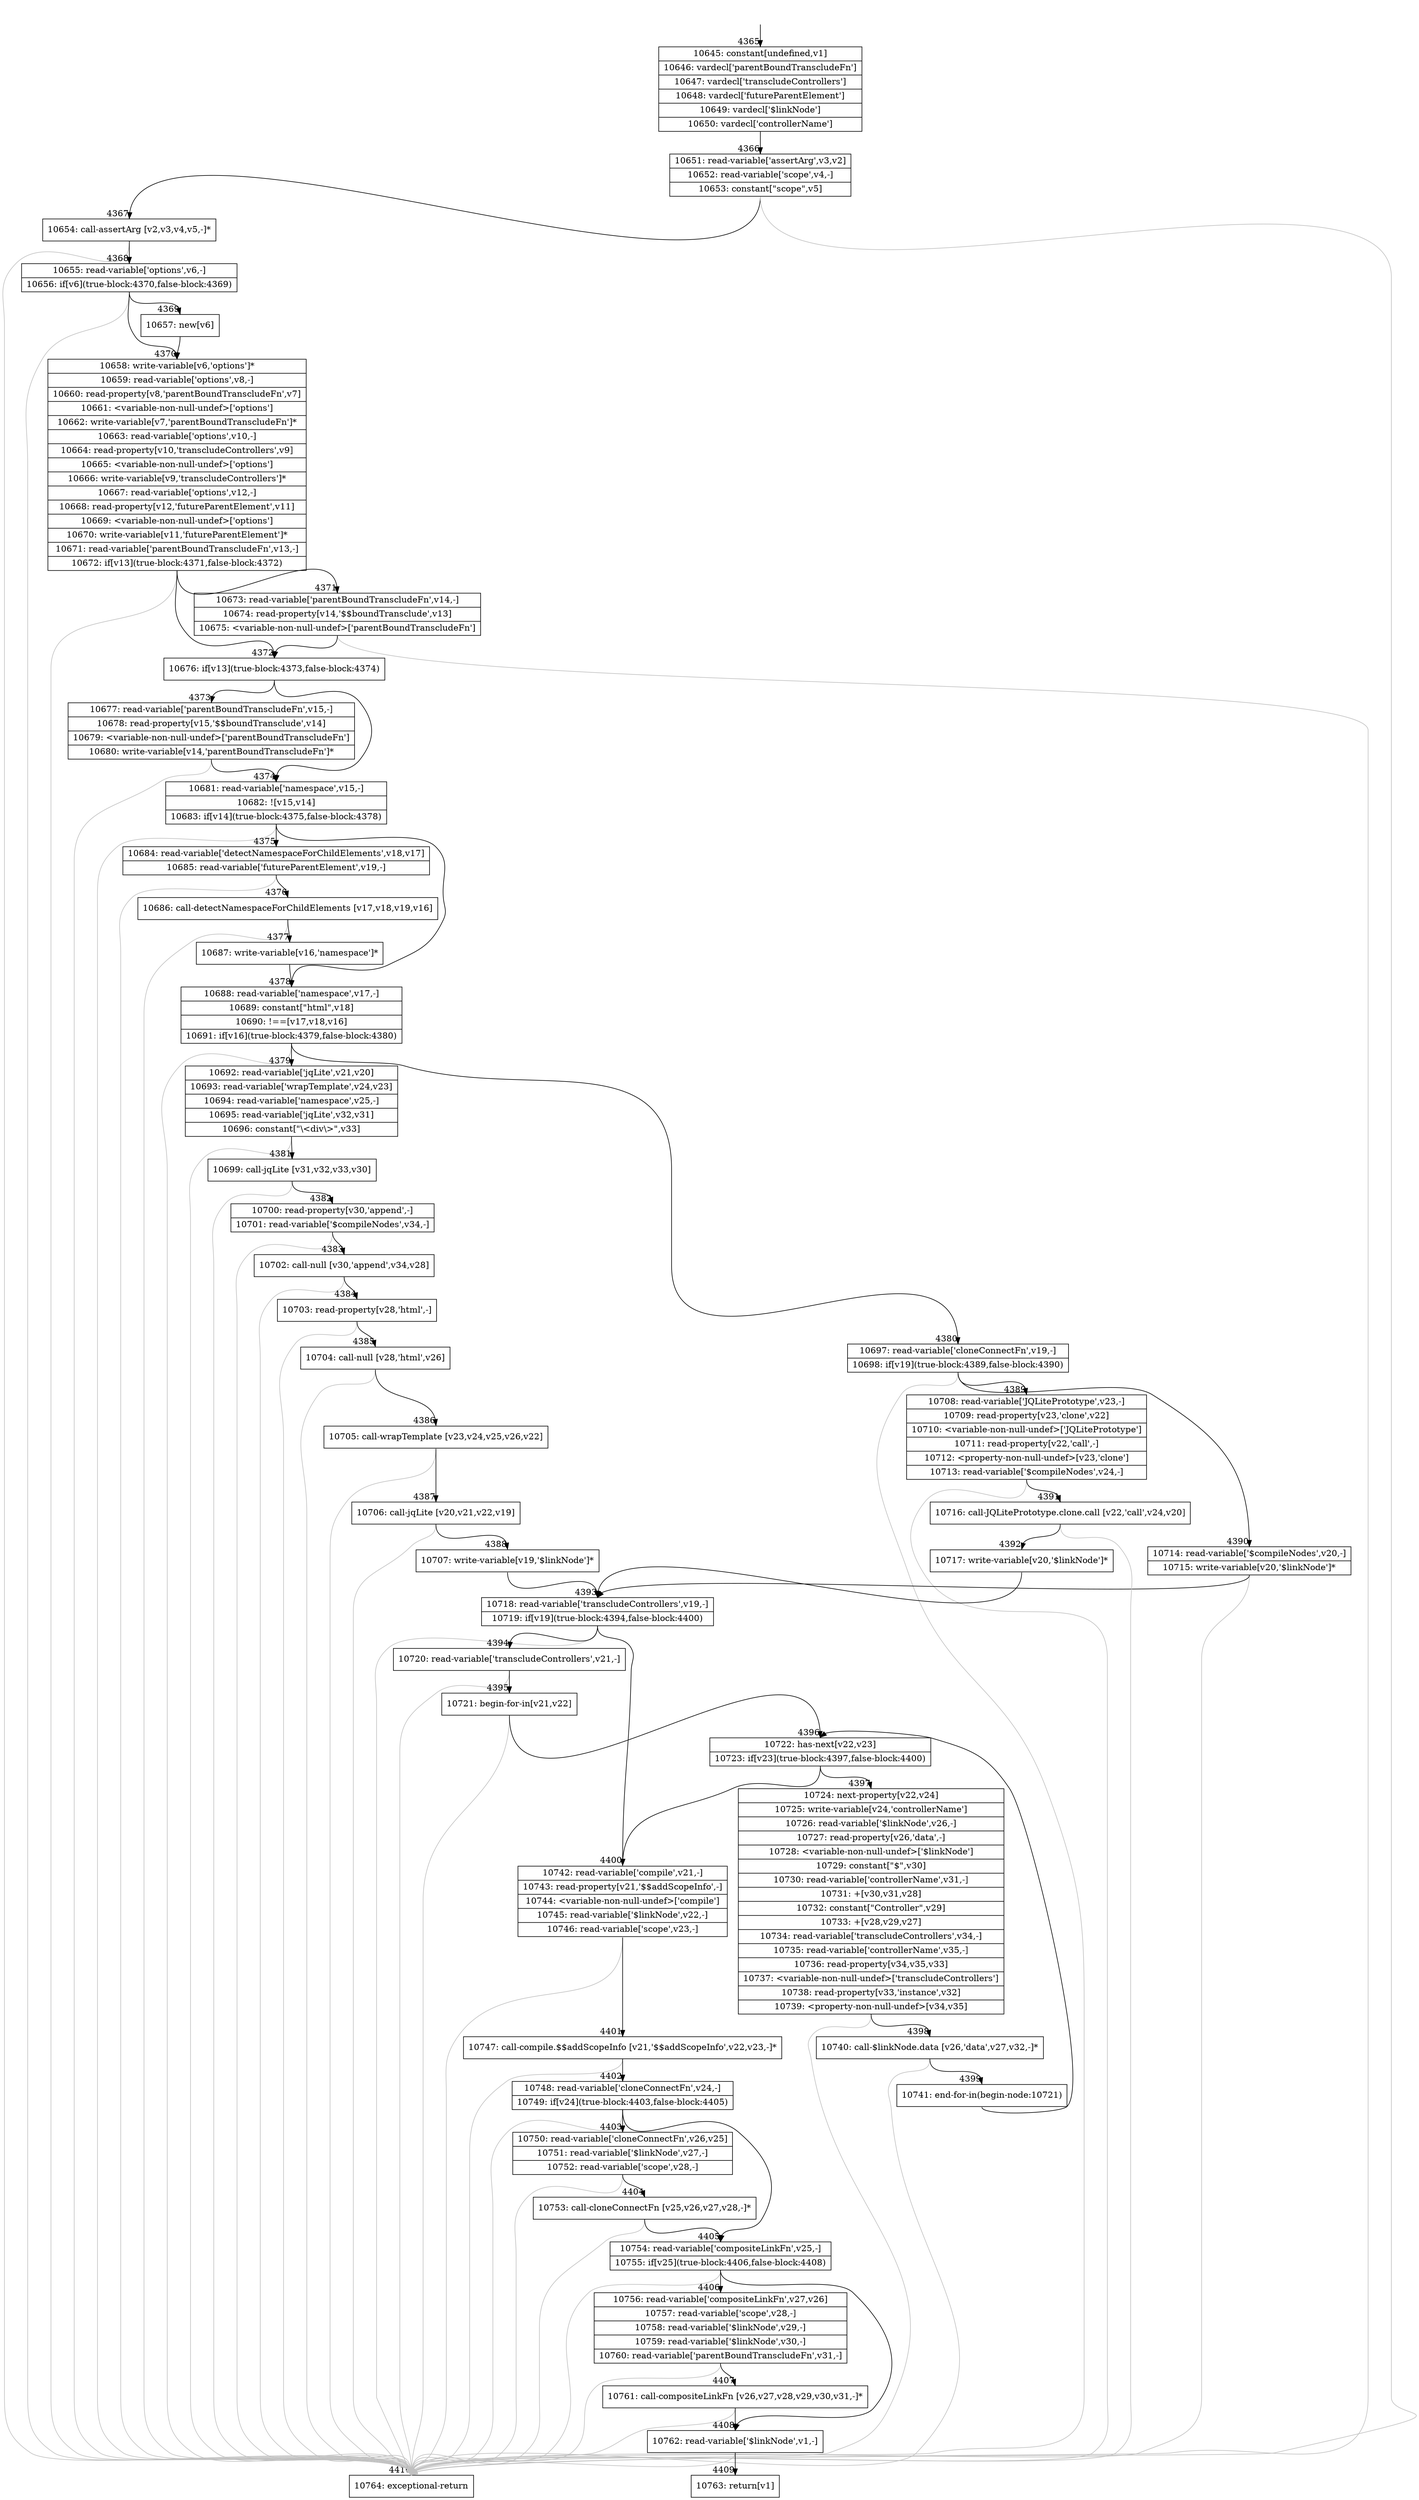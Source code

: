 digraph {
rankdir="TD"
BB_entry363[shape=none,label=""];
BB_entry363 -> BB4365 [tailport=s, headport=n, headlabel="    4365"]
BB4365 [shape=record label="{10645: constant[undefined,v1]|10646: vardecl['parentBoundTranscludeFn']|10647: vardecl['transcludeControllers']|10648: vardecl['futureParentElement']|10649: vardecl['$linkNode']|10650: vardecl['controllerName']}" ] 
BB4365 -> BB4366 [tailport=s, headport=n, headlabel="      4366"]
BB4366 [shape=record label="{10651: read-variable['assertArg',v3,v2]|10652: read-variable['scope',v4,-]|10653: constant[\"scope\",v5]}" ] 
BB4366 -> BB4367 [tailport=s, headport=n, headlabel="      4367"]
BB4366 -> BB4410 [tailport=s, headport=n, color=gray, headlabel="      4410"]
BB4367 [shape=record label="{10654: call-assertArg [v2,v3,v4,v5,-]*}" ] 
BB4367 -> BB4368 [tailport=s, headport=n, headlabel="      4368"]
BB4367 -> BB4410 [tailport=s, headport=n, color=gray]
BB4368 [shape=record label="{10655: read-variable['options',v6,-]|10656: if[v6](true-block:4370,false-block:4369)}" ] 
BB4368 -> BB4370 [tailport=s, headport=n, headlabel="      4370"]
BB4368 -> BB4369 [tailport=s, headport=n, headlabel="      4369"]
BB4368 -> BB4410 [tailport=s, headport=n, color=gray]
BB4369 [shape=record label="{10657: new[v6]}" ] 
BB4369 -> BB4370 [tailport=s, headport=n]
BB4370 [shape=record label="{10658: write-variable[v6,'options']*|10659: read-variable['options',v8,-]|10660: read-property[v8,'parentBoundTranscludeFn',v7]|10661: \<variable-non-null-undef\>['options']|10662: write-variable[v7,'parentBoundTranscludeFn']*|10663: read-variable['options',v10,-]|10664: read-property[v10,'transcludeControllers',v9]|10665: \<variable-non-null-undef\>['options']|10666: write-variable[v9,'transcludeControllers']*|10667: read-variable['options',v12,-]|10668: read-property[v12,'futureParentElement',v11]|10669: \<variable-non-null-undef\>['options']|10670: write-variable[v11,'futureParentElement']*|10671: read-variable['parentBoundTranscludeFn',v13,-]|10672: if[v13](true-block:4371,false-block:4372)}" ] 
BB4370 -> BB4372 [tailport=s, headport=n, headlabel="      4372"]
BB4370 -> BB4371 [tailport=s, headport=n, headlabel="      4371"]
BB4370 -> BB4410 [tailport=s, headport=n, color=gray]
BB4371 [shape=record label="{10673: read-variable['parentBoundTranscludeFn',v14,-]|10674: read-property[v14,'$$boundTransclude',v13]|10675: \<variable-non-null-undef\>['parentBoundTranscludeFn']}" ] 
BB4371 -> BB4372 [tailport=s, headport=n]
BB4371 -> BB4410 [tailport=s, headport=n, color=gray]
BB4372 [shape=record label="{10676: if[v13](true-block:4373,false-block:4374)}" ] 
BB4372 -> BB4373 [tailport=s, headport=n, headlabel="      4373"]
BB4372 -> BB4374 [tailport=s, headport=n, headlabel="      4374"]
BB4373 [shape=record label="{10677: read-variable['parentBoundTranscludeFn',v15,-]|10678: read-property[v15,'$$boundTransclude',v14]|10679: \<variable-non-null-undef\>['parentBoundTranscludeFn']|10680: write-variable[v14,'parentBoundTranscludeFn']*}" ] 
BB4373 -> BB4374 [tailport=s, headport=n]
BB4373 -> BB4410 [tailport=s, headport=n, color=gray]
BB4374 [shape=record label="{10681: read-variable['namespace',v15,-]|10682: ![v15,v14]|10683: if[v14](true-block:4375,false-block:4378)}" ] 
BB4374 -> BB4375 [tailport=s, headport=n, headlabel="      4375"]
BB4374 -> BB4378 [tailport=s, headport=n, headlabel="      4378"]
BB4374 -> BB4410 [tailport=s, headport=n, color=gray]
BB4375 [shape=record label="{10684: read-variable['detectNamespaceForChildElements',v18,v17]|10685: read-variable['futureParentElement',v19,-]}" ] 
BB4375 -> BB4376 [tailport=s, headport=n, headlabel="      4376"]
BB4375 -> BB4410 [tailport=s, headport=n, color=gray]
BB4376 [shape=record label="{10686: call-detectNamespaceForChildElements [v17,v18,v19,v16]}" ] 
BB4376 -> BB4377 [tailport=s, headport=n, headlabel="      4377"]
BB4376 -> BB4410 [tailport=s, headport=n, color=gray]
BB4377 [shape=record label="{10687: write-variable[v16,'namespace']*}" ] 
BB4377 -> BB4378 [tailport=s, headport=n]
BB4378 [shape=record label="{10688: read-variable['namespace',v17,-]|10689: constant[\"html\",v18]|10690: !==[v17,v18,v16]|10691: if[v16](true-block:4379,false-block:4380)}" ] 
BB4378 -> BB4379 [tailport=s, headport=n, headlabel="      4379"]
BB4378 -> BB4380 [tailport=s, headport=n, headlabel="      4380"]
BB4378 -> BB4410 [tailport=s, headport=n, color=gray]
BB4379 [shape=record label="{10692: read-variable['jqLite',v21,v20]|10693: read-variable['wrapTemplate',v24,v23]|10694: read-variable['namespace',v25,-]|10695: read-variable['jqLite',v32,v31]|10696: constant[\"\\\<div\\\>\",v33]}" ] 
BB4379 -> BB4381 [tailport=s, headport=n, headlabel="      4381"]
BB4379 -> BB4410 [tailport=s, headport=n, color=gray]
BB4380 [shape=record label="{10697: read-variable['cloneConnectFn',v19,-]|10698: if[v19](true-block:4389,false-block:4390)}" ] 
BB4380 -> BB4389 [tailport=s, headport=n, headlabel="      4389"]
BB4380 -> BB4390 [tailport=s, headport=n, headlabel="      4390"]
BB4380 -> BB4410 [tailport=s, headport=n, color=gray]
BB4381 [shape=record label="{10699: call-jqLite [v31,v32,v33,v30]}" ] 
BB4381 -> BB4382 [tailport=s, headport=n, headlabel="      4382"]
BB4381 -> BB4410 [tailport=s, headport=n, color=gray]
BB4382 [shape=record label="{10700: read-property[v30,'append',-]|10701: read-variable['$compileNodes',v34,-]}" ] 
BB4382 -> BB4383 [tailport=s, headport=n, headlabel="      4383"]
BB4382 -> BB4410 [tailport=s, headport=n, color=gray]
BB4383 [shape=record label="{10702: call-null [v30,'append',v34,v28]}" ] 
BB4383 -> BB4384 [tailport=s, headport=n, headlabel="      4384"]
BB4383 -> BB4410 [tailport=s, headport=n, color=gray]
BB4384 [shape=record label="{10703: read-property[v28,'html',-]}" ] 
BB4384 -> BB4385 [tailport=s, headport=n, headlabel="      4385"]
BB4384 -> BB4410 [tailport=s, headport=n, color=gray]
BB4385 [shape=record label="{10704: call-null [v28,'html',v26]}" ] 
BB4385 -> BB4386 [tailport=s, headport=n, headlabel="      4386"]
BB4385 -> BB4410 [tailport=s, headport=n, color=gray]
BB4386 [shape=record label="{10705: call-wrapTemplate [v23,v24,v25,v26,v22]}" ] 
BB4386 -> BB4387 [tailport=s, headport=n, headlabel="      4387"]
BB4386 -> BB4410 [tailport=s, headport=n, color=gray]
BB4387 [shape=record label="{10706: call-jqLite [v20,v21,v22,v19]}" ] 
BB4387 -> BB4388 [tailport=s, headport=n, headlabel="      4388"]
BB4387 -> BB4410 [tailport=s, headport=n, color=gray]
BB4388 [shape=record label="{10707: write-variable[v19,'$linkNode']*}" ] 
BB4388 -> BB4393 [tailport=s, headport=n, headlabel="      4393"]
BB4389 [shape=record label="{10708: read-variable['JQLitePrototype',v23,-]|10709: read-property[v23,'clone',v22]|10710: \<variable-non-null-undef\>['JQLitePrototype']|10711: read-property[v22,'call',-]|10712: \<property-non-null-undef\>[v23,'clone']|10713: read-variable['$compileNodes',v24,-]}" ] 
BB4389 -> BB4391 [tailport=s, headport=n, headlabel="      4391"]
BB4389 -> BB4410 [tailport=s, headport=n, color=gray]
BB4390 [shape=record label="{10714: read-variable['$compileNodes',v20,-]|10715: write-variable[v20,'$linkNode']*}" ] 
BB4390 -> BB4393 [tailport=s, headport=n]
BB4390 -> BB4410 [tailport=s, headport=n, color=gray]
BB4391 [shape=record label="{10716: call-JQLitePrototype.clone.call [v22,'call',v24,v20]}" ] 
BB4391 -> BB4392 [tailport=s, headport=n, headlabel="      4392"]
BB4391 -> BB4410 [tailport=s, headport=n, color=gray]
BB4392 [shape=record label="{10717: write-variable[v20,'$linkNode']*}" ] 
BB4392 -> BB4393 [tailport=s, headport=n]
BB4393 [shape=record label="{10718: read-variable['transcludeControllers',v19,-]|10719: if[v19](true-block:4394,false-block:4400)}" ] 
BB4393 -> BB4394 [tailport=s, headport=n, headlabel="      4394"]
BB4393 -> BB4400 [tailport=s, headport=n, headlabel="      4400"]
BB4393 -> BB4410 [tailport=s, headport=n, color=gray]
BB4394 [shape=record label="{10720: read-variable['transcludeControllers',v21,-]}" ] 
BB4394 -> BB4395 [tailport=s, headport=n, headlabel="      4395"]
BB4394 -> BB4410 [tailport=s, headport=n, color=gray]
BB4395 [shape=record label="{10721: begin-for-in[v21,v22]}" ] 
BB4395 -> BB4396 [tailport=s, headport=n, headlabel="      4396"]
BB4395 -> BB4410 [tailport=s, headport=n, color=gray]
BB4396 [shape=record label="{10722: has-next[v22,v23]|10723: if[v23](true-block:4397,false-block:4400)}" ] 
BB4396 -> BB4397 [tailport=s, headport=n, headlabel="      4397"]
BB4396 -> BB4400 [tailport=s, headport=n]
BB4397 [shape=record label="{10724: next-property[v22,v24]|10725: write-variable[v24,'controllerName']|10726: read-variable['$linkNode',v26,-]|10727: read-property[v26,'data',-]|10728: \<variable-non-null-undef\>['$linkNode']|10729: constant[\"$\",v30]|10730: read-variable['controllerName',v31,-]|10731: +[v30,v31,v28]|10732: constant[\"Controller\",v29]|10733: +[v28,v29,v27]|10734: read-variable['transcludeControllers',v34,-]|10735: read-variable['controllerName',v35,-]|10736: read-property[v34,v35,v33]|10737: \<variable-non-null-undef\>['transcludeControllers']|10738: read-property[v33,'instance',v32]|10739: \<property-non-null-undef\>[v34,v35]}" ] 
BB4397 -> BB4398 [tailport=s, headport=n, headlabel="      4398"]
BB4397 -> BB4410 [tailport=s, headport=n, color=gray]
BB4398 [shape=record label="{10740: call-$linkNode.data [v26,'data',v27,v32,-]*}" ] 
BB4398 -> BB4399 [tailport=s, headport=n, headlabel="      4399"]
BB4398 -> BB4410 [tailport=s, headport=n, color=gray]
BB4399 [shape=record label="{10741: end-for-in(begin-node:10721)}" ] 
BB4399 -> BB4396 [tailport=s, headport=n]
BB4400 [shape=record label="{10742: read-variable['compile',v21,-]|10743: read-property[v21,'$$addScopeInfo',-]|10744: \<variable-non-null-undef\>['compile']|10745: read-variable['$linkNode',v22,-]|10746: read-variable['scope',v23,-]}" ] 
BB4400 -> BB4401 [tailport=s, headport=n, headlabel="      4401"]
BB4400 -> BB4410 [tailport=s, headport=n, color=gray]
BB4401 [shape=record label="{10747: call-compile.$$addScopeInfo [v21,'$$addScopeInfo',v22,v23,-]*}" ] 
BB4401 -> BB4402 [tailport=s, headport=n, headlabel="      4402"]
BB4401 -> BB4410 [tailport=s, headport=n, color=gray]
BB4402 [shape=record label="{10748: read-variable['cloneConnectFn',v24,-]|10749: if[v24](true-block:4403,false-block:4405)}" ] 
BB4402 -> BB4403 [tailport=s, headport=n, headlabel="      4403"]
BB4402 -> BB4405 [tailport=s, headport=n, headlabel="      4405"]
BB4402 -> BB4410 [tailport=s, headport=n, color=gray]
BB4403 [shape=record label="{10750: read-variable['cloneConnectFn',v26,v25]|10751: read-variable['$linkNode',v27,-]|10752: read-variable['scope',v28,-]}" ] 
BB4403 -> BB4404 [tailport=s, headport=n, headlabel="      4404"]
BB4403 -> BB4410 [tailport=s, headport=n, color=gray]
BB4404 [shape=record label="{10753: call-cloneConnectFn [v25,v26,v27,v28,-]*}" ] 
BB4404 -> BB4405 [tailport=s, headport=n]
BB4404 -> BB4410 [tailport=s, headport=n, color=gray]
BB4405 [shape=record label="{10754: read-variable['compositeLinkFn',v25,-]|10755: if[v25](true-block:4406,false-block:4408)}" ] 
BB4405 -> BB4406 [tailport=s, headport=n, headlabel="      4406"]
BB4405 -> BB4408 [tailport=s, headport=n, headlabel="      4408"]
BB4405 -> BB4410 [tailport=s, headport=n, color=gray]
BB4406 [shape=record label="{10756: read-variable['compositeLinkFn',v27,v26]|10757: read-variable['scope',v28,-]|10758: read-variable['$linkNode',v29,-]|10759: read-variable['$linkNode',v30,-]|10760: read-variable['parentBoundTranscludeFn',v31,-]}" ] 
BB4406 -> BB4407 [tailport=s, headport=n, headlabel="      4407"]
BB4406 -> BB4410 [tailport=s, headport=n, color=gray]
BB4407 [shape=record label="{10761: call-compositeLinkFn [v26,v27,v28,v29,v30,v31,-]*}" ] 
BB4407 -> BB4408 [tailport=s, headport=n]
BB4407 -> BB4410 [tailport=s, headport=n, color=gray]
BB4408 [shape=record label="{10762: read-variable['$linkNode',v1,-]}" ] 
BB4408 -> BB4409 [tailport=s, headport=n, headlabel="      4409"]
BB4408 -> BB4410 [tailport=s, headport=n, color=gray]
BB4409 [shape=record label="{10763: return[v1]}" ] 
BB4410 [shape=record label="{10764: exceptional-return}" ] 
//#$~ 7419
}
